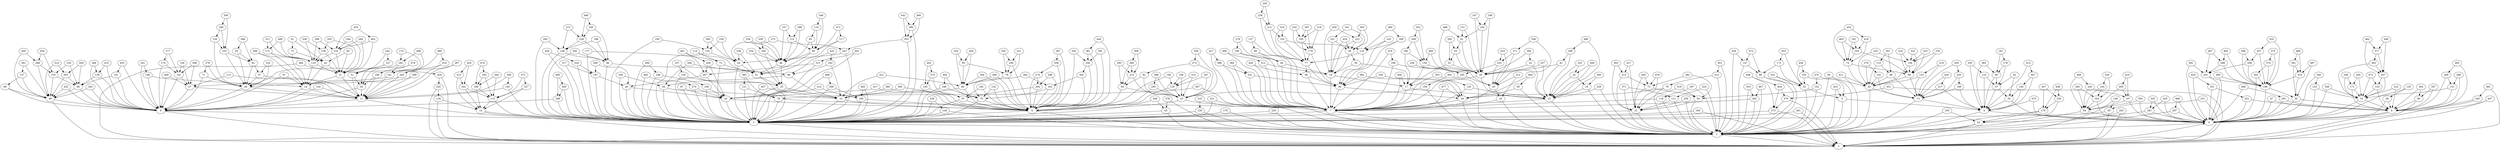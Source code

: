 digraph {
	0 [label=0]
	1 [label=1]
	2 [label=2]
	3 [label=3]
	4 [label=4]
	5 [label=5]
	6 [label=6]
	7 [label=7]
	8 [label=8]
	9 [label=9]
	10 [label=10]
	11 [label=11]
	12 [label=12]
	13 [label=13]
	14 [label=14]
	15 [label=15]
	16 [label=16]
	17 [label=17]
	18 [label=18]
	19 [label=19]
	20 [label=20]
	21 [label=21]
	22 [label=22]
	23 [label=23]
	24 [label=24]
	25 [label=25]
	26 [label=26]
	27 [label=27]
	28 [label=28]
	29 [label=29]
	30 [label=30]
	31 [label=31]
	32 [label=32]
	33 [label=33]
	34 [label=34]
	35 [label=35]
	36 [label=36]
	37 [label=37]
	38 [label=38]
	39 [label=39]
	40 [label=40]
	41 [label=41]
	42 [label=42]
	43 [label=43]
	44 [label=44]
	45 [label=45]
	46 [label=46]
	47 [label=47]
	48 [label=48]
	49 [label=49]
	50 [label=50]
	51 [label=51]
	52 [label=52]
	53 [label=53]
	54 [label=54]
	55 [label=55]
	56 [label=56]
	57 [label=57]
	58 [label=58]
	59 [label=59]
	60 [label=60]
	61 [label=61]
	62 [label=62]
	63 [label=63]
	64 [label=64]
	65 [label=65]
	66 [label=66]
	67 [label=67]
	68 [label=68]
	69 [label=69]
	70 [label=70]
	71 [label=71]
	72 [label=72]
	73 [label=73]
	74 [label=74]
	75 [label=75]
	76 [label=76]
	77 [label=77]
	78 [label=78]
	79 [label=79]
	80 [label=80]
	81 [label=81]
	82 [label=82]
	83 [label=83]
	84 [label=84]
	85 [label=85]
	86 [label=86]
	87 [label=87]
	88 [label=88]
	89 [label=89]
	90 [label=90]
	91 [label=91]
	92 [label=92]
	93 [label=93]
	94 [label=94]
	95 [label=95]
	96 [label=96]
	97 [label=97]
	98 [label=98]
	99 [label=99]
	100 [label=100]
	101 [label=101]
	102 [label=102]
	103 [label=103]
	104 [label=104]
	105 [label=105]
	106 [label=106]
	107 [label=107]
	108 [label=108]
	109 [label=109]
	110 [label=110]
	111 [label=111]
	112 [label=112]
	113 [label=113]
	114 [label=114]
	115 [label=115]
	116 [label=116]
	117 [label=117]
	118 [label=118]
	119 [label=119]
	120 [label=120]
	121 [label=121]
	122 [label=122]
	123 [label=123]
	124 [label=124]
	125 [label=125]
	126 [label=126]
	127 [label=127]
	128 [label=128]
	129 [label=129]
	130 [label=130]
	131 [label=131]
	132 [label=132]
	133 [label=133]
	134 [label=134]
	135 [label=135]
	136 [label=136]
	137 [label=137]
	138 [label=138]
	139 [label=139]
	140 [label=140]
	141 [label=141]
	142 [label=142]
	143 [label=143]
	144 [label=144]
	145 [label=145]
	146 [label=146]
	147 [label=147]
	148 [label=148]
	149 [label=149]
	150 [label=150]
	151 [label=151]
	152 [label=152]
	153 [label=153]
	154 [label=154]
	155 [label=155]
	156 [label=156]
	157 [label=157]
	158 [label=158]
	159 [label=159]
	160 [label=160]
	161 [label=161]
	162 [label=162]
	163 [label=163]
	164 [label=164]
	165 [label=165]
	166 [label=166]
	167 [label=167]
	168 [label=168]
	169 [label=169]
	170 [label=170]
	171 [label=171]
	172 [label=172]
	173 [label=173]
	174 [label=174]
	175 [label=175]
	176 [label=176]
	177 [label=177]
	178 [label=178]
	179 [label=179]
	180 [label=180]
	181 [label=181]
	182 [label=182]
	183 [label=183]
	184 [label=184]
	185 [label=185]
	186 [label=186]
	187 [label=187]
	188 [label=188]
	189 [label=189]
	190 [label=190]
	191 [label=191]
	192 [label=192]
	193 [label=193]
	194 [label=194]
	195 [label=195]
	196 [label=196]
	197 [label=197]
	198 [label=198]
	199 [label=199]
	200 [label=200]
	201 [label=201]
	202 [label=202]
	203 [label=203]
	204 [label=204]
	205 [label=205]
	206 [label=206]
	207 [label=207]
	208 [label=208]
	209 [label=209]
	210 [label=210]
	211 [label=211]
	212 [label=212]
	213 [label=213]
	214 [label=214]
	215 [label=215]
	216 [label=216]
	217 [label=217]
	218 [label=218]
	219 [label=219]
	220 [label=220]
	221 [label=221]
	222 [label=222]
	223 [label=223]
	224 [label=224]
	225 [label=225]
	226 [label=226]
	227 [label=227]
	228 [label=228]
	229 [label=229]
	230 [label=230]
	231 [label=231]
	232 [label=232]
	233 [label=233]
	234 [label=234]
	235 [label=235]
	236 [label=236]
	237 [label=237]
	238 [label=238]
	239 [label=239]
	240 [label=240]
	241 [label=241]
	242 [label=242]
	243 [label=243]
	244 [label=244]
	245 [label=245]
	246 [label=246]
	247 [label=247]
	248 [label=248]
	249 [label=249]
	250 [label=250]
	251 [label=251]
	252 [label=252]
	253 [label=253]
	254 [label=254]
	255 [label=255]
	256 [label=256]
	257 [label=257]
	258 [label=258]
	259 [label=259]
	260 [label=260]
	261 [label=261]
	262 [label=262]
	263 [label=263]
	264 [label=264]
	265 [label=265]
	266 [label=266]
	267 [label=267]
	268 [label=268]
	269 [label=269]
	270 [label=270]
	271 [label=271]
	272 [label=272]
	273 [label=273]
	274 [label=274]
	275 [label=275]
	276 [label=276]
	277 [label=277]
	278 [label=278]
	279 [label=279]
	280 [label=280]
	281 [label=281]
	282 [label=282]
	283 [label=283]
	284 [label=284]
	285 [label=285]
	286 [label=286]
	287 [label=287]
	288 [label=288]
	289 [label=289]
	290 [label=290]
	291 [label=291]
	292 [label=292]
	293 [label=293]
	294 [label=294]
	295 [label=295]
	296 [label=296]
	297 [label=297]
	298 [label=298]
	299 [label=299]
	300 [label=300]
	301 [label=301]
	302 [label=302]
	303 [label=303]
	304 [label=304]
	305 [label=305]
	306 [label=306]
	307 [label=307]
	308 [label=308]
	309 [label=309]
	310 [label=310]
	311 [label=311]
	312 [label=312]
	313 [label=313]
	314 [label=314]
	315 [label=315]
	316 [label=316]
	317 [label=317]
	318 [label=318]
	319 [label=319]
	320 [label=320]
	321 [label=321]
	322 [label=322]
	323 [label=323]
	324 [label=324]
	325 [label=325]
	326 [label=326]
	327 [label=327]
	328 [label=328]
	329 [label=329]
	330 [label=330]
	331 [label=331]
	332 [label=332]
	333 [label=333]
	334 [label=334]
	335 [label=335]
	336 [label=336]
	337 [label=337]
	338 [label=338]
	339 [label=339]
	340 [label=340]
	341 [label=341]
	342 [label=342]
	343 [label=343]
	344 [label=344]
	345 [label=345]
	346 [label=346]
	347 [label=347]
	348 [label=348]
	349 [label=349]
	350 [label=350]
	351 [label=351]
	352 [label=352]
	353 [label=353]
	354 [label=354]
	355 [label=355]
	356 [label=356]
	357 [label=357]
	358 [label=358]
	359 [label=359]
	360 [label=360]
	361 [label=361]
	362 [label=362]
	363 [label=363]
	364 [label=364]
	365 [label=365]
	366 [label=366]
	367 [label=367]
	368 [label=368]
	369 [label=369]
	370 [label=370]
	371 [label=371]
	372 [label=372]
	373 [label=373]
	374 [label=374]
	375 [label=375]
	376 [label=376]
	377 [label=377]
	378 [label=378]
	379 [label=379]
	380 [label=380]
	381 [label=381]
	382 [label=382]
	383 [label=383]
	384 [label=384]
	385 [label=385]
	386 [label=386]
	387 [label=387]
	388 [label=388]
	389 [label=389]
	390 [label=390]
	391 [label=391]
	392 [label=392]
	393 [label=393]
	394 [label=394]
	395 [label=395]
	396 [label=396]
	397 [label=397]
	398 [label=398]
	399 [label=399]
	400 [label=400]
	401 [label=401]
	402 [label=402]
	403 [label=403]
	404 [label=404]
	405 [label=405]
	406 [label=406]
	407 [label=407]
	408 [label=408]
	409 [label=409]
	410 [label=410]
	411 [label=411]
	412 [label=412]
	413 [label=413]
	414 [label=414]
	415 [label=415]
	416 [label=416]
	417 [label=417]
	418 [label=418]
	419 [label=419]
	420 [label=420]
	421 [label=421]
	422 [label=422]
	423 [label=423]
	424 [label=424]
	425 [label=425]
	426 [label=426]
	427 [label=427]
	428 [label=428]
	429 [label=429]
	430 [label=430]
	431 [label=431]
	432 [label=432]
	433 [label=433]
	434 [label=434]
	435 [label=435]
	436 [label=436]
	437 [label=437]
	438 [label=438]
	439 [label=439]
	440 [label=440]
	441 [label=441]
	442 [label=442]
	443 [label=443]
	444 [label=444]
	445 [label=445]
	446 [label=446]
	447 [label=447]
	448 [label=448]
	449 [label=449]
	450 [label=450]
	451 [label=451]
	452 [label=452]
	453 [label=453]
	454 [label=454]
	455 [label=455]
	456 [label=456]
	457 [label=457]
	458 [label=458]
	459 [label=459]
	460 [label=460]
	461 [label=461]
	462 [label=462]
	463 [label=463]
	464 [label=464]
	465 [label=465]
	466 [label=466]
	467 [label=467]
	468 [label=468]
	469 [label=469]
	470 [label=470]
	471 [label=471]
	472 [label=472]
	473 [label=473]
	474 [label=474]
	475 [label=475]
	476 [label=476]
	477 [label=477]
	478 [label=478]
	479 [label=479]
	480 [label=480]
	481 [label=481]
	482 [label=482]
	483 [label=483]
	484 [label=484]
	485 [label=485]
	486 [label=486]
	487 [label=487]
	488 [label=488]
	489 [label=489]
	490 [label=490]
	491 [label=491]
	492 [label=492]
	493 [label=493]
	494 [label=494]
	495 [label=495]
	496 [label=496]
	497 [label=497]
	498 [label=498]
	499 [label=499]
	0 -> 1
	1 -> 2
	2 -> 0
	3 -> 1
	3 -> 2
	4 -> 0
	4 -> 1
	5 -> 4
	5 -> 1
	6 -> 3
	6 -> 1
	7 -> 3
	7 -> 1
	8 -> 2
	8 -> 0
	9 -> 3
	9 -> 2
	10 -> 6
	10 -> 3
	11 -> 9
	11 -> 3
	12 -> 3
	12 -> 2
	13 -> 4
	13 -> 1
	14 -> 11
	14 -> 9
	15 -> 7
	15 -> 1
	16 -> 7
	16 -> 1
	17 -> 15
	17 -> 7
	18 -> 17
	18 -> 7
	19 -> 15
	19 -> 1
	20 -> 6
	20 -> 3
	21 -> 14
	21 -> 11
	22 -> 19
	22 -> 15
	23 -> 6
	23 -> 1
	24 -> 1
	24 -> 2
	25 -> 10
	25 -> 3
	26 -> 11
	26 -> 9
	27 -> 11
	27 -> 9
	28 -> 7
	28 -> 1
	29 -> 17
	29 -> 15
	30 -> 8
	30 -> 0
	31 -> 3
	31 -> 1
	32 -> 29
	32 -> 15
	33 -> 8
	33 -> 0
	34 -> 11
	34 -> 9
	35 -> 4
	35 -> 0
	36 -> 18
	36 -> 17
	37 -> 35
	37 -> 4
	38 -> 8
	38 -> 0
	39 -> 36
	39 -> 18
	40 -> 20
	40 -> 3
	41 -> 25
	41 -> 3
	42 -> 21
	42 -> 14
	43 -> 16
	43 -> 7
	44 -> 18
	44 -> 7
	45 -> 13
	45 -> 1
	46 -> 41
	46 -> 25
	47 -> 8
	47 -> 0
	48 -> 28
	48 -> 7
	49 -> 9
	49 -> 2
	50 -> 31
	50 -> 1
	51 -> 34
	51 -> 11
	52 -> 5
	52 -> 1
	53 -> 29
	53 -> 17
	54 -> 41
	54 -> 3
	55 -> 53
	55 -> 29
	56 -> 45
	56 -> 1
	57 -> 26
	57 -> 11
	58 -> 48
	58 -> 7
	59 -> 28
	59 -> 1
	60 -> 8
	60 -> 0
	61 -> 55
	61 -> 29
	62 -> 57
	62 -> 26
	63 -> 3
	63 -> 1
	64 -> 23
	64 -> 6
	65 -> 62
	65 -> 26
	66 -> 10
	66 -> 6
	67 -> 6
	67 -> 3
	68 -> 45
	68 -> 13
	69 -> 45
	69 -> 13
	70 -> 6
	70 -> 3
	71 -> 26
	71 -> 9
	72 -> 50
	72 -> 31
	73 -> 41
	73 -> 3
	74 -> 69
	74 -> 45
	75 -> 42
	75 -> 14
	76 -> 7
	76 -> 3
	77 -> 58
	77 -> 48
	78 -> 28
	78 -> 1
	79 -> 66
	79 -> 6
	80 -> 46
	80 -> 41
	81 -> 29
	81 -> 15
	82 -> 64
	82 -> 23
	83 -> 42
	83 -> 21
	84 -> 10
	84 -> 3
	85 -> 3
	85 -> 2
	86 -> 41
	86 -> 3
	87 -> 20
	87 -> 3
	88 -> 52
	88 -> 1
	89 -> 49
	89 -> 9
	90 -> 37
	90 -> 4
	91 -> 75
	91 -> 42
	92 -> 37
	92 -> 35
	93 -> 80
	93 -> 46
	94 -> 0
	94 -> 1
	95 -> 79
	95 -> 66
	96 -> 49
	96 -> 9
	97 -> 14
	97 -> 9
	98 -> 84
	98 -> 10
	99 -> 44
	99 -> 7
	100 -> 11
	100 -> 3
	101 -> 26
	101 -> 11
	102 -> 22
	102 -> 15
	103 -> 62
	103 -> 26
	104 -> 94
	104 -> 0
	105 -> 74
	105 -> 69
	106 -> 86
	106 -> 3
	107 -> 94
	107 -> 0
	108 -> 20
	108 -> 3
	109 -> 6
	109 -> 3
	110 -> 21
	110 -> 14
	111 -> 31
	111 -> 1
	112 -> 80
	112 -> 46
	113 -> 27
	113 -> 11
	114 -> 73
	114 -> 41
	115 -> 12
	115 -> 3
	116 -> 93
	116 -> 80
	117 -> 80
	117 -> 41
	118 -> 7
	118 -> 1
	119 -> 68
	119 -> 45
	120 -> 15
	120 -> 7
	121 -> 76
	121 -> 3
	122 -> 37
	122 -> 4
	123 -> 45
	123 -> 13
	124 -> 77
	124 -> 48
	125 -> 54
	125 -> 3
	126 -> 103
	126 -> 26
	127 -> 99
	127 -> 7
	128 -> 3
	128 -> 2
	129 -> 3
	129 -> 1
	130 -> 38
	130 -> 0
	131 -> 61
	131 -> 29
	132 -> 33
	132 -> 0
	133 -> 33
	133 -> 8
	134 -> 12
	134 -> 2
	135 -> 23
	135 -> 6
	136 -> 29
	136 -> 17
	137 -> 89
	137 -> 49
	138 -> 110
	138 -> 21
	139 -> 96
	139 -> 9
	140 -> 35
	140 -> 4
	141 -> 27
	141 -> 9
	142 -> 45
	142 -> 13
	143 -> 124
	143 -> 48
	144 -> 11
	144 -> 9
	145 -> 67
	145 -> 3
	146 -> 135
	146 -> 6
	147 -> 88
	147 -> 1
	148 -> 14
	148 -> 9
	149 -> 85
	149 -> 2
	150 -> 25
	150 -> 3
	151 -> 33
	151 -> 8
	152 -> 50
	152 -> 1
	153 -> 96
	153 -> 49
	154 -> 70
	154 -> 6
	155 -> 124
	155 -> 77
	156 -> 69
	156 -> 45
	157 -> 112
	157 -> 46
	158 -> 141
	158 -> 27
	159 -> 23
	159 -> 1
	160 -> 84
	160 -> 3
	161 -> 96
	161 -> 9
	162 -> 61
	162 -> 29
	163 -> 70
	163 -> 6
	164 -> 104
	164 -> 94
	165 -> 101
	165 -> 26
	166 -> 115
	166 -> 12
	167 -> 162
	167 -> 29
	168 -> 135
	168 -> 23
	169 -> 13
	169 -> 4
	170 -> 24
	170 -> 1
	171 -> 33
	171 -> 8
	172 -> 110
	172 -> 14
	173 -> 88
	173 -> 52
	174 -> 141
	174 -> 9
	175 -> 165
	175 -> 101
	176 -> 3
	176 -> 1
	177 -> 73
	177 -> 3
	178 -> 90
	178 -> 37
	179 -> 77
	179 -> 48
	180 -> 136
	180 -> 17
	181 -> 178
	181 -> 90
	182 -> 67
	182 -> 6
	183 -> 166
	183 -> 115
	184 -> 79
	184 -> 6
	185 -> 43
	185 -> 7
	186 -> 34
	186 -> 11
	187 -> 118
	187 -> 1
	188 -> 70
	188 -> 3
	189 -> 162
	189 -> 29
	190 -> 44
	190 -> 7
	191 -> 105
	191 -> 74
	192 -> 125
	192 -> 3
	193 -> 24
	193 -> 1
	194 -> 3
	194 -> 2
	195 -> 179
	195 -> 77
	196 -> 30
	196 -> 0
	197 -> 40
	197 -> 3
	198 -> 106
	198 -> 86
	199 -> 185
	199 -> 7
	200 -> 86
	200 -> 3
	201 -> 196
	201 -> 0
	202 -> 24
	202 -> 2
	203 -> 173
	203 -> 52
	204 -> 67
	204 -> 6
	205 -> 138
	205 -> 21
	206 -> 151
	206 -> 8
	207 -> 133
	207 -> 33
	208 -> 201
	208 -> 196
	209 -> 81
	209 -> 15
	210 -> 129
	210 -> 1
	211 -> 155
	211 -> 77
	212 -> 43
	212 -> 16
	213 -> 72
	213 -> 31
	214 -> 109
	214 -> 3
	215 -> 64
	215 -> 23
	216 -> 110
	216 -> 21
	217 -> 13
	217 -> 4
	218 -> 195
	218 -> 179
	219 -> 123
	219 -> 13
	220 -> 134
	220 -> 2
	221 -> 7
	221 -> 3
	222 -> 39
	222 -> 18
	223 -> 33
	223 -> 8
	224 -> 111
	224 -> 1
	225 -> 185
	225 -> 43
	226 -> 170
	226 -> 24
	227 -> 213
	227 -> 31
	228 -> 106
	228 -> 86
	229 -> 15
	229 -> 1
	230 -> 125
	230 -> 54
	231 -> 85
	231 -> 2
	232 -> 57
	232 -> 26
	233 -> 3
	233 -> 1
	234 -> 195
	234 -> 179
	235 -> 153
	235 -> 96
	236 -> 185
	236 -> 43
	237 -> 51
	237 -> 34
	238 -> 211
	238 -> 77
	239 -> 128
	239 -> 3
	240 -> 8
	240 -> 2
	241 -> 148
	241 -> 9
	242 -> 98
	242 -> 10
	243 -> 156
	243 -> 45
	244 -> 237
	244 -> 51
	245 -> 107
	245 -> 94
	246 -> 108
	246 -> 3
	247 -> 54
	247 -> 3
	248 -> 9
	248 -> 3
	249 -> 171
	249 -> 33
	250 -> 238
	250 -> 211
	251 -> 184
	251 -> 79
	252 -> 8
	252 -> 0
	253 -> 52
	253 -> 5
	254 -> 46
	254 -> 25
	255 -> 169
	255 -> 13
	256 -> 48
	256 -> 28
	257 -> 29
	257 -> 15
	258 -> 54
	258 -> 41
	259 -> 31
	259 -> 1
	260 -> 197
	260 -> 40
	261 -> 137
	261 -> 49
	262 -> 7
	262 -> 1
	263 -> 49
	263 -> 9
	264 -> 166
	264 -> 115
	265 -> 171
	265 -> 33
	266 -> 139
	266 -> 9
	267 -> 40
	267 -> 20
	268 -> 151
	268 -> 8
	269 -> 180
	269 -> 136
	270 -> 20
	270 -> 3
	271 -> 225
	271 -> 43
	272 -> 228
	272 -> 106
	273 -> 82
	273 -> 23
	274 -> 204
	274 -> 6
	275 -> 247
	275 -> 54
	276 -> 190
	276 -> 44
	277 -> 174
	277 -> 141
	278 -> 71
	278 -> 26
	279 -> 142
	279 -> 45
	280 -> 126
	280 -> 103
	281 -> 0
	281 -> 1
	282 -> 55
	282 -> 53
	283 -> 27
	283 -> 11
	284 -> 98
	284 -> 84
	285 -> 215
	285 -> 64
	286 -> 65
	286 -> 62
	287 -> 0
	287 -> 1
	288 -> 112
	288 -> 46
	289 -> 201
	289 -> 196
	290 -> 248
	290 -> 3
	291 -> 8
	291 -> 0
	292 -> 106
	292 -> 3
	293 -> 23
	293 -> 6
	294 -> 216
	294 -> 21
	295 -> 46
	295 -> 25
	296 -> 109
	296 -> 3
	297 -> 283
	297 -> 11
	298 -> 204
	298 -> 6
	299 -> 110
	299 -> 14
	300 -> 280
	300 -> 103
	301 -> 119
	301 -> 68
	302 -> 163
	302 -> 6
	303 -> 213
	303 -> 31
	304 -> 60
	304 -> 8
	305 -> 96
	305 -> 49
	306 -> 273
	306 -> 23
	307 -> 208
	307 -> 196
	308 -> 141
	308 -> 27
	309 -> 124
	309 -> 48
	310 -> 196
	310 -> 30
	311 -> 172
	311 -> 110
	312 -> 18
	312 -> 7
	313 -> 267
	313 -> 20
	314 -> 305
	314 -> 49
	315 -> 135
	315 -> 23
	316 -> 156
	316 -> 69
	317 -> 197
	317 -> 3
	318 -> 155
	318 -> 77
	319 -> 50
	319 -> 31
	320 -> 197
	320 -> 3
	321 -> 39
	321 -> 18
	322 -> 156
	322 -> 69
	323 -> 156
	323 -> 69
	324 -> 164
	324 -> 104
	325 -> 307
	325 -> 196
	326 -> 184
	326 -> 79
	327 -> 115
	327 -> 12
	328 -> 138
	328 -> 110
	329 -> 95
	329 -> 66
	330 -> 122
	330 -> 4
	331 -> 48
	331 -> 7
	332 -> 52
	332 -> 1
	333 -> 262
	333 -> 1
	334 -> 295
	334 -> 46
	335 -> 281
	335 -> 0
	336 -> 271
	336 -> 43
	337 -> 150
	337 -> 25
	338 -> 302
	338 -> 6
	339 -> 295
	339 -> 46
	340 -> 132
	340 -> 0
	341 -> 321
	341 -> 39
	342 -> 115
	342 -> 12
	343 -> 196
	343 -> 0
	344 -> 216
	344 -> 21
	345 -> 228
	345 -> 86
	346 -> 116
	346 -> 80
	347 -> 135
	347 -> 23
	348 -> 63
	348 -> 3
	349 -> 33
	349 -> 0
	350 -> 94
	350 -> 0
	351 -> 252
	351 -> 0
	352 -> 269
	352 -> 136
	353 -> 247
	353 -> 3
	354 -> 338
	354 -> 6
	355 -> 120
	355 -> 7
	356 -> 66
	356 -> 6
	357 -> 60
	357 -> 8
	358 -> 274
	358 -> 6
	359 -> 100
	359 -> 11
	360 -> 331
	360 -> 7
	361 -> 310
	361 -> 30
	362 -> 207
	362 -> 33
	363 -> 104
	363 -> 94
	364 -> 163
	364 -> 70
	365 -> 90
	365 -> 4
	366 -> 215
	366 -> 64
	367 -> 76
	367 -> 7
	368 -> 153
	368 -> 49
	369 -> 366
	369 -> 215
	370 -> 145
	370 -> 67
	371 -> 111
	371 -> 1
	372 -> 327
	372 -> 115
	373 -> 3
	373 -> 2
	374 -> 343
	374 -> 196
	375 -> 374
	375 -> 196
	376 -> 156
	376 -> 69
	377 -> 362
	377 -> 207
	378 -> 63
	378 -> 1
	379 -> 373
	379 -> 2
	380 -> 10
	380 -> 6
	381 -> 338
	381 -> 6
	382 -> 72
	382 -> 50
	383 -> 121
	383 -> 76
	384 -> 48
	384 -> 28
	385 -> 10
	385 -> 6
	386 -> 331
	386 -> 7
	387 -> 195
	387 -> 179
	388 -> 293
	388 -> 23
	389 -> 66
	389 -> 6
	390 -> 353
	390 -> 3
	391 -> 338
	391 -> 6
	392 -> 201
	392 -> 0
	393 -> 222
	393 -> 39
	394 -> 32
	394 -> 29
	395 -> 19
	395 -> 15
	396 -> 208
	396 -> 196
	397 -> 358
	397 -> 6
	398 -> 216
	398 -> 110
	399 -> 14
	399 -> 11
	400 -> 27
	400 -> 9
	401 -> 3
	401 -> 2
	402 -> 216
	402 -> 21
	403 -> 105
	403 -> 74
	404 -> 379
	404 -> 373
	405 -> 107
	405 -> 94
	406 -> 245
	406 -> 94
	407 -> 140
	407 -> 4
	408 -> 172
	408 -> 110
	409 -> 136
	409 -> 29
	410 -> 405
	410 -> 107
	411 -> 45
	411 -> 1
	412 -> 78
	412 -> 1
	413 -> 342
	413 -> 12
	414 -> 407
	414 -> 4
	415 -> 139
	415 -> 9
	416 -> 101
	416 -> 11
	417 -> 20
	417 -> 6
	418 -> 105
	418 -> 74
	419 -> 225
	419 -> 43
	420 -> 217
	420 -> 13
	421 -> 66
	421 -> 10
	422 -> 242
	422 -> 98
	423 -> 5
	423 -> 1
	424 -> 220
	424 -> 2
	425 -> 281
	425 -> 0
	426 -> 147
	426 -> 1
	427 -> 386
	427 -> 7
	428 -> 58
	428 -> 7
	429 -> 222
	429 -> 18
	430 -> 255
	430 -> 13
	431 -> 379
	431 -> 2
	432 -> 49
	432 -> 9
	433 -> 351
	433 -> 0
	434 -> 39
	434 -> 18
	435 -> 402
	435 -> 216
	436 -> 253
	436 -> 52
	437 -> 226
	437 -> 170
	438 -> 226
	438 -> 170
	439 -> 320
	439 -> 3
	440 -> 368
	440 -> 49
	441 -> 313
	441 -> 20
	442 -> 390
	442 -> 353
	443 -> 370
	443 -> 145
	444 -> 381
	444 -> 6
	445 -> 72
	445 -> 31
	446 -> 17
	446 -> 7
	447 -> 8
	447 -> 2
	448 -> 404
	448 -> 373
	449 -> 377
	449 -> 207
	450 -> 305
	450 -> 96
	451 -> 412
	451 -> 1
	452 -> 418
	452 -> 74
	453 -> 161
	453 -> 9
	454 -> 368
	454 -> 153
	455 -> 413
	455 -> 342
	456 -> 267
	456 -> 20
	457 -> 10
	457 -> 3
	458 -> 22
	458 -> 15
	459 -> 95
	459 -> 66
	460 -> 345
	460 -> 228
	461 -> 456
	461 -> 267
	462 -> 377
	462 -> 207
	463 -> 188
	463 -> 70
	464 -> 59
	464 -> 28
	465 -> 206
	465 -> 8
	466 -> 291
	466 -> 0
	467 -> 262
	467 -> 1
	468 -> 296
	468 -> 3
	469 -> 196
	469 -> 0
	470 -> 152
	470 -> 1
	471 -> 117
	471 -> 80
	472 -> 147
	472 -> 88
	473 -> 133
	473 -> 33
	474 -> 183
	474 -> 166
	475 -> 4
	475 -> 0
	476 -> 199
	476 -> 7
	477 -> 28
	477 -> 7
	478 -> 72
	478 -> 31
	479 -> 186
	479 -> 34
	480 -> 309
	480 -> 124
	481 -> 240
	481 -> 2
	482 -> 289
	482 -> 196
	483 -> 109
	483 -> 3
	484 -> 424
	484 -> 2
	485 -> 290
	485 -> 248
	486 -> 61
	486 -> 29
	487 -> 310
	487 -> 30
	488 -> 287
	488 -> 0
	489 -> 361
	489 -> 310
	490 -> 390
	490 -> 353
	491 -> 159
	491 -> 1
	492 -> 270
	492 -> 3
	493 -> 125
	493 -> 54
	494 -> 246
	494 -> 3
	495 -> 416
	495 -> 101
	496 -> 209
	496 -> 15
	497 -> 289
	497 -> 201
	498 -> 165
	498 -> 101
	499 -> 312
	499 -> 7
}
